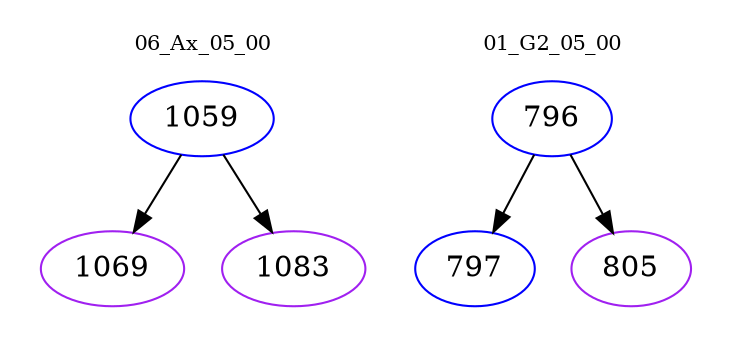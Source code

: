 digraph{
subgraph cluster_0 {
color = white
label = "06_Ax_05_00";
fontsize=10;
T0_1059 [label="1059", color="blue"]
T0_1059 -> T0_1069 [color="black"]
T0_1069 [label="1069", color="purple"]
T0_1059 -> T0_1083 [color="black"]
T0_1083 [label="1083", color="purple"]
}
subgraph cluster_1 {
color = white
label = "01_G2_05_00";
fontsize=10;
T1_796 [label="796", color="blue"]
T1_796 -> T1_797 [color="black"]
T1_797 [label="797", color="blue"]
T1_796 -> T1_805 [color="black"]
T1_805 [label="805", color="purple"]
}
}
